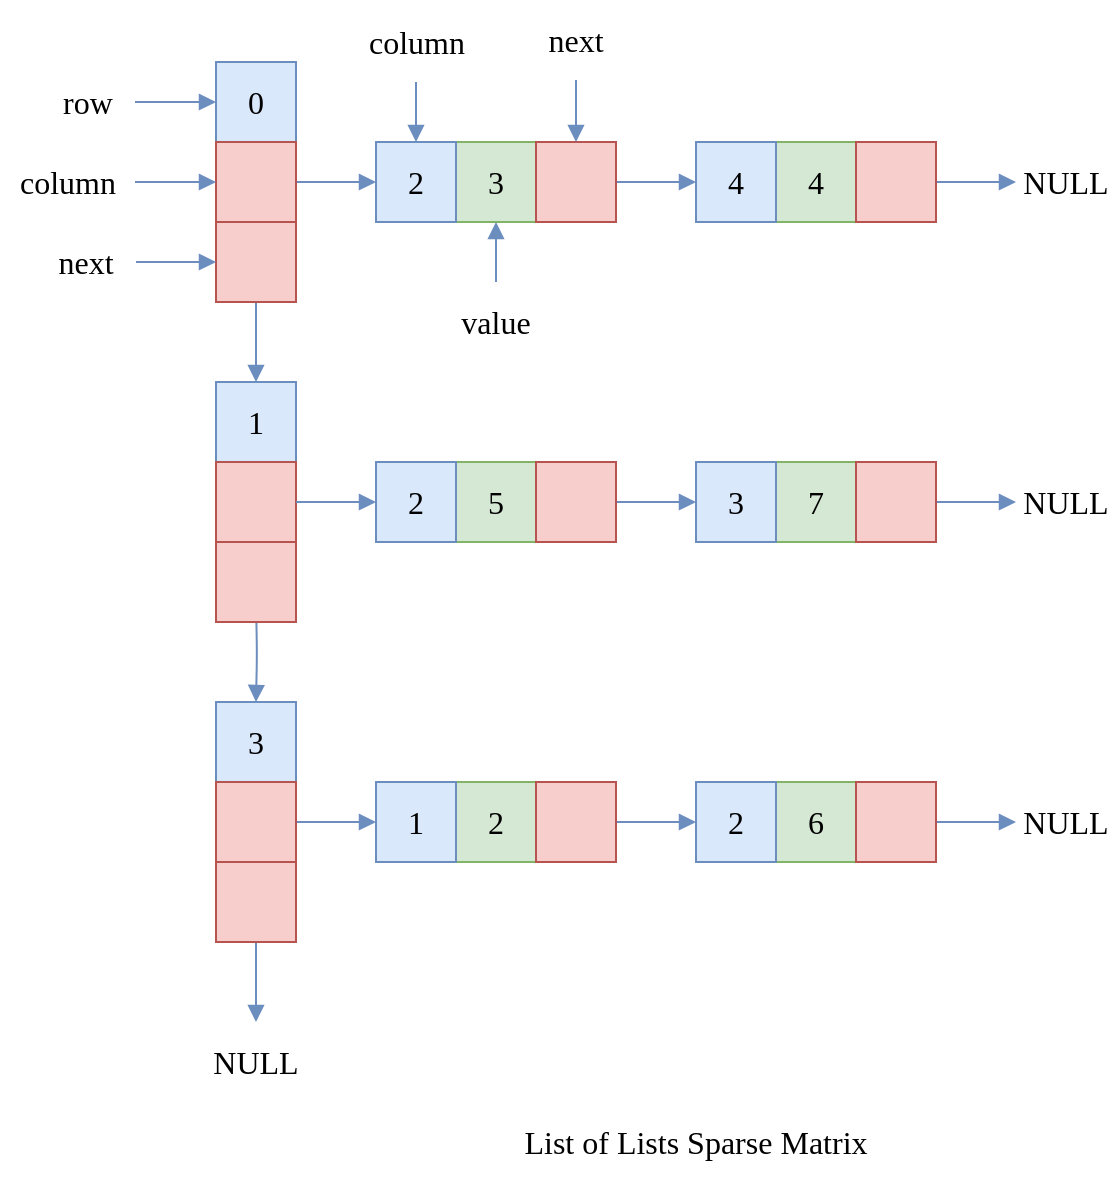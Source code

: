 <mxfile version="24.2.5" type="device">
  <diagram name="Page-1" id="G8ZvJWXJsHYqm7BaVf0D">
    <mxGraphModel dx="1420" dy="821" grid="1" gridSize="10" guides="1" tooltips="1" connect="1" arrows="1" fold="1" page="1" pageScale="1" pageWidth="850" pageHeight="1100" math="0" shadow="0">
      <root>
        <mxCell id="pUB8m92aT1Gspuc-Nzx4-0" />
        <mxCell id="pUB8m92aT1Gspuc-Nzx4-1" parent="pUB8m92aT1Gspuc-Nzx4-0" />
        <mxCell id="CJ7Yq6GX4A4KFnFIdWCx-33" value="0" style="rounded=0;whiteSpace=wrap;html=1;shadow=0;strokeColor=#6c8ebf;strokeWidth=1;fontFamily=Ubuntu;fontSize=16;fontStyle=0;fillColor=#dae8fc;" parent="pUB8m92aT1Gspuc-Nzx4-1" vertex="1">
          <mxGeometry x="120" y="360" width="40" height="40" as="geometry" />
        </mxCell>
        <mxCell id="CJ7Yq6GX4A4KFnFIdWCx-34" value="3" style="rounded=0;whiteSpace=wrap;html=1;shadow=0;strokeColor=#82b366;strokeWidth=1;fontFamily=Ubuntu;fontSize=16;fontStyle=0;fillColor=#d5e8d4;" parent="pUB8m92aT1Gspuc-Nzx4-1" vertex="1">
          <mxGeometry x="240" y="400" width="40" height="40" as="geometry" />
        </mxCell>
        <mxCell id="CJ7Yq6GX4A4KFnFIdWCx-42" value="1" style="rounded=0;whiteSpace=wrap;html=1;shadow=0;strokeColor=#6c8ebf;strokeWidth=1;fontFamily=Ubuntu;fontSize=16;fontStyle=0;fillColor=#dae8fc;" parent="pUB8m92aT1Gspuc-Nzx4-1" vertex="1">
          <mxGeometry x="120" y="520" width="40" height="40" as="geometry" />
        </mxCell>
        <mxCell id="CJ7Yq6GX4A4KFnFIdWCx-48" value="3" style="rounded=0;whiteSpace=wrap;html=1;shadow=0;strokeColor=#6c8ebf;strokeWidth=1;fontFamily=Ubuntu;fontSize=16;fontStyle=0;fillColor=#dae8fc;" parent="pUB8m92aT1Gspuc-Nzx4-1" vertex="1">
          <mxGeometry x="120" y="680" width="40" height="40" as="geometry" />
        </mxCell>
        <mxCell id="CJ7Yq6GX4A4KFnFIdWCx-49" value="2" style="rounded=0;whiteSpace=wrap;html=1;shadow=0;strokeColor=#82b366;strokeWidth=1;fontFamily=Ubuntu;fontSize=16;fontStyle=0;fillColor=#d5e8d4;" parent="pUB8m92aT1Gspuc-Nzx4-1" vertex="1">
          <mxGeometry x="240" y="720" width="40" height="40" as="geometry" />
        </mxCell>
        <mxCell id="jhIle7GFeXjiL3y6icWB-3" style="edgeStyle=orthogonalEdgeStyle;rounded=1;orthogonalLoop=1;jettySize=auto;html=1;shadow=0;strokeColor=#6c8ebf;strokeWidth=1;fontFamily=Ubuntu;fontSize=14;fontStyle=0;endArrow=block;endFill=1;fillColor=#dae8fc;" parent="pUB8m92aT1Gspuc-Nzx4-1" source="jhIle7GFeXjiL3y6icWB-0" target="CJ7Yq6GX4A4KFnFIdWCx-42" edge="1">
          <mxGeometry relative="1" as="geometry" />
        </mxCell>
        <mxCell id="jhIle7GFeXjiL3y6icWB-0" value="" style="rounded=0;whiteSpace=wrap;html=1;shadow=0;strokeColor=#b85450;strokeWidth=1;fontFamily=Ubuntu;fontSize=16;fontStyle=0;fillColor=#f8cecc;" parent="pUB8m92aT1Gspuc-Nzx4-1" vertex="1">
          <mxGeometry x="120" y="440" width="40" height="40" as="geometry" />
        </mxCell>
        <mxCell id="jhIle7GFeXjiL3y6icWB-4" style="edgeStyle=orthogonalEdgeStyle;rounded=1;orthogonalLoop=1;jettySize=auto;html=1;shadow=0;strokeColor=#6c8ebf;strokeWidth=1;fontFamily=Ubuntu;fontSize=14;fontStyle=0;endArrow=block;endFill=1;fillColor=#dae8fc;" parent="pUB8m92aT1Gspuc-Nzx4-1" target="CJ7Yq6GX4A4KFnFIdWCx-48" edge="1">
          <mxGeometry relative="1" as="geometry">
            <mxPoint x="140" y="630" as="sourcePoint" />
          </mxGeometry>
        </mxCell>
        <mxCell id="jhIle7GFeXjiL3y6icWB-1" value="" style="rounded=0;whiteSpace=wrap;html=1;shadow=0;strokeColor=#b85450;strokeWidth=1;fontFamily=Ubuntu;fontSize=16;fontStyle=0;fillColor=#f8cecc;" parent="pUB8m92aT1Gspuc-Nzx4-1" vertex="1">
          <mxGeometry x="120" y="600" width="40" height="40" as="geometry" />
        </mxCell>
        <mxCell id="jhIle7GFeXjiL3y6icWB-6" style="edgeStyle=orthogonalEdgeStyle;rounded=1;orthogonalLoop=1;jettySize=auto;html=1;shadow=0;strokeColor=#6c8ebf;strokeWidth=1;fontFamily=Ubuntu;fontSize=14;fontStyle=0;endArrow=block;endFill=1;fillColor=#dae8fc;" parent="pUB8m92aT1Gspuc-Nzx4-1" source="jhIle7GFeXjiL3y6icWB-2" target="jhIle7GFeXjiL3y6icWB-5" edge="1">
          <mxGeometry relative="1" as="geometry" />
        </mxCell>
        <mxCell id="jhIle7GFeXjiL3y6icWB-2" value="" style="rounded=0;whiteSpace=wrap;html=1;shadow=0;strokeColor=#b85450;strokeWidth=1;fontFamily=Ubuntu;fontSize=16;fontStyle=0;fillColor=#f8cecc;" parent="pUB8m92aT1Gspuc-Nzx4-1" vertex="1">
          <mxGeometry x="120" y="760" width="40" height="40" as="geometry" />
        </mxCell>
        <mxCell id="jhIle7GFeXjiL3y6icWB-5" value="NULL" style="text;html=1;align=center;verticalAlign=middle;whiteSpace=wrap;rounded=0;fontFamily=Ubuntu;fontSize=16;fontStyle=0;" parent="pUB8m92aT1Gspuc-Nzx4-1" vertex="1">
          <mxGeometry x="115" y="840" width="50" height="40" as="geometry" />
        </mxCell>
        <mxCell id="jhIle7GFeXjiL3y6icWB-7" value="2" style="rounded=0;whiteSpace=wrap;html=1;shadow=0;strokeColor=#6c8ebf;strokeWidth=1;fontFamily=Ubuntu;fontSize=16;fontStyle=0;fillColor=#dae8fc;" parent="pUB8m92aT1Gspuc-Nzx4-1" vertex="1">
          <mxGeometry x="200" y="400" width="40" height="40" as="geometry" />
        </mxCell>
        <mxCell id="jhIle7GFeXjiL3y6icWB-20" style="edgeStyle=orthogonalEdgeStyle;rounded=1;orthogonalLoop=1;jettySize=auto;html=1;entryX=0;entryY=0.5;entryDx=0;entryDy=0;shadow=0;strokeColor=#6c8ebf;strokeWidth=1;fontFamily=Ubuntu;fontSize=14;fontStyle=0;endArrow=block;endFill=1;fillColor=#dae8fc;" parent="pUB8m92aT1Gspuc-Nzx4-1" source="jhIle7GFeXjiL3y6icWB-8" target="jhIle7GFeXjiL3y6icWB-18" edge="1">
          <mxGeometry relative="1" as="geometry" />
        </mxCell>
        <mxCell id="jhIle7GFeXjiL3y6icWB-8" value="" style="rounded=0;whiteSpace=wrap;html=1;shadow=0;strokeColor=#b85450;strokeWidth=1;fontFamily=Ubuntu;fontSize=16;fontStyle=0;fillColor=#f8cecc;" parent="pUB8m92aT1Gspuc-Nzx4-1" vertex="1">
          <mxGeometry x="280" y="400" width="40" height="40" as="geometry" />
        </mxCell>
        <mxCell id="jhIle7GFeXjiL3y6icWB-11" style="edgeStyle=orthogonalEdgeStyle;rounded=1;orthogonalLoop=1;jettySize=auto;html=1;entryX=0;entryY=0.5;entryDx=0;entryDy=0;shadow=0;strokeColor=#6c8ebf;strokeWidth=1;fontFamily=Ubuntu;fontSize=14;fontStyle=0;endArrow=block;endFill=1;fillColor=#dae8fc;" parent="pUB8m92aT1Gspuc-Nzx4-1" source="jhIle7GFeXjiL3y6icWB-10" target="jhIle7GFeXjiL3y6icWB-7" edge="1">
          <mxGeometry relative="1" as="geometry" />
        </mxCell>
        <mxCell id="jhIle7GFeXjiL3y6icWB-10" value="" style="rounded=0;whiteSpace=wrap;html=1;shadow=0;strokeColor=#b85450;strokeWidth=1;fontFamily=Ubuntu;fontSize=16;fontStyle=0;fillColor=#f8cecc;" parent="pUB8m92aT1Gspuc-Nzx4-1" vertex="1">
          <mxGeometry x="120" y="400" width="40" height="40" as="geometry" />
        </mxCell>
        <mxCell id="jhIle7GFeXjiL3y6icWB-12" value="" style="rounded=0;whiteSpace=wrap;html=1;shadow=0;strokeColor=#b85450;strokeWidth=1;fontFamily=Ubuntu;fontSize=16;fontStyle=0;fillColor=#f8cecc;" parent="pUB8m92aT1Gspuc-Nzx4-1" vertex="1">
          <mxGeometry x="120" y="560" width="40" height="40" as="geometry" />
        </mxCell>
        <mxCell id="jhIle7GFeXjiL3y6icWB-13" value="5" style="rounded=0;whiteSpace=wrap;html=1;shadow=0;strokeColor=#82b366;strokeWidth=1;fontFamily=Ubuntu;fontSize=16;fontStyle=0;fillColor=#d5e8d4;" parent="pUB8m92aT1Gspuc-Nzx4-1" vertex="1">
          <mxGeometry x="240" y="560" width="40" height="40" as="geometry" />
        </mxCell>
        <mxCell id="jhIle7GFeXjiL3y6icWB-14" value="2" style="rounded=0;whiteSpace=wrap;html=1;shadow=0;strokeColor=#6c8ebf;strokeWidth=1;fontFamily=Ubuntu;fontSize=16;fontStyle=0;fillColor=#dae8fc;" parent="pUB8m92aT1Gspuc-Nzx4-1" vertex="1">
          <mxGeometry x="200" y="560" width="40" height="40" as="geometry" />
        </mxCell>
        <mxCell id="jhIle7GFeXjiL3y6icWB-28" style="edgeStyle=orthogonalEdgeStyle;rounded=1;orthogonalLoop=1;jettySize=auto;html=1;shadow=0;strokeColor=#6c8ebf;strokeWidth=1;fontFamily=Ubuntu;fontSize=14;fontStyle=0;endArrow=block;endFill=1;fillColor=#dae8fc;" parent="pUB8m92aT1Gspuc-Nzx4-1" source="jhIle7GFeXjiL3y6icWB-15" target="jhIle7GFeXjiL3y6icWB-24" edge="1">
          <mxGeometry relative="1" as="geometry" />
        </mxCell>
        <mxCell id="jhIle7GFeXjiL3y6icWB-15" value="" style="rounded=0;whiteSpace=wrap;html=1;shadow=0;strokeColor=#b85450;strokeWidth=1;fontFamily=Ubuntu;fontSize=16;fontStyle=0;fillColor=#f8cecc;" parent="pUB8m92aT1Gspuc-Nzx4-1" vertex="1">
          <mxGeometry x="280" y="560" width="40" height="40" as="geometry" />
        </mxCell>
        <mxCell id="jhIle7GFeXjiL3y6icWB-16" style="edgeStyle=orthogonalEdgeStyle;rounded=1;orthogonalLoop=1;jettySize=auto;html=1;entryX=0;entryY=0.5;entryDx=0;entryDy=0;shadow=0;strokeColor=#6c8ebf;strokeWidth=1;fontFamily=Ubuntu;fontSize=14;fontStyle=0;endArrow=block;endFill=1;fillColor=#dae8fc;" parent="pUB8m92aT1Gspuc-Nzx4-1" source="jhIle7GFeXjiL3y6icWB-12" target="jhIle7GFeXjiL3y6icWB-14" edge="1">
          <mxGeometry relative="1" as="geometry">
            <mxPoint x="160" y="580" as="sourcePoint" />
          </mxGeometry>
        </mxCell>
        <mxCell id="jhIle7GFeXjiL3y6icWB-17" value="4" style="rounded=0;whiteSpace=wrap;html=1;shadow=0;strokeColor=#82b366;strokeWidth=1;fontFamily=Ubuntu;fontSize=16;fontStyle=0;fillColor=#d5e8d4;" parent="pUB8m92aT1Gspuc-Nzx4-1" vertex="1">
          <mxGeometry x="400" y="400" width="40" height="40" as="geometry" />
        </mxCell>
        <mxCell id="jhIle7GFeXjiL3y6icWB-18" value="4" style="rounded=0;whiteSpace=wrap;html=1;shadow=0;strokeColor=#6c8ebf;strokeWidth=1;fontFamily=Ubuntu;fontSize=16;fontStyle=0;fillColor=#dae8fc;" parent="pUB8m92aT1Gspuc-Nzx4-1" vertex="1">
          <mxGeometry x="360" y="400" width="40" height="40" as="geometry" />
        </mxCell>
        <mxCell id="jhIle7GFeXjiL3y6icWB-22" style="edgeStyle=orthogonalEdgeStyle;rounded=1;orthogonalLoop=1;jettySize=auto;html=1;shadow=0;strokeColor=#6c8ebf;strokeWidth=1;fontFamily=Ubuntu;fontSize=14;fontStyle=0;endArrow=block;endFill=1;fillColor=#dae8fc;" parent="pUB8m92aT1Gspuc-Nzx4-1" source="jhIle7GFeXjiL3y6icWB-19" target="jhIle7GFeXjiL3y6icWB-21" edge="1">
          <mxGeometry relative="1" as="geometry" />
        </mxCell>
        <mxCell id="jhIle7GFeXjiL3y6icWB-19" value="" style="rounded=0;whiteSpace=wrap;html=1;shadow=0;strokeColor=#b85450;strokeWidth=1;fontFamily=Ubuntu;fontSize=16;fontStyle=0;fillColor=#f8cecc;" parent="pUB8m92aT1Gspuc-Nzx4-1" vertex="1">
          <mxGeometry x="440" y="400" width="40" height="40" as="geometry" />
        </mxCell>
        <mxCell id="jhIle7GFeXjiL3y6icWB-21" value="NULL" style="text;html=1;align=center;verticalAlign=middle;whiteSpace=wrap;rounded=0;fontFamily=Ubuntu;fontSize=16;fontStyle=0;" parent="pUB8m92aT1Gspuc-Nzx4-1" vertex="1">
          <mxGeometry x="520" y="400" width="50" height="40" as="geometry" />
        </mxCell>
        <mxCell id="jhIle7GFeXjiL3y6icWB-23" value="7" style="rounded=0;whiteSpace=wrap;html=1;shadow=0;strokeColor=#82b366;strokeWidth=1;fontFamily=Ubuntu;fontSize=16;fontStyle=0;fillColor=#d5e8d4;" parent="pUB8m92aT1Gspuc-Nzx4-1" vertex="1">
          <mxGeometry x="400" y="560" width="40" height="40" as="geometry" />
        </mxCell>
        <mxCell id="jhIle7GFeXjiL3y6icWB-24" value="3" style="rounded=0;whiteSpace=wrap;html=1;shadow=0;strokeColor=#6c8ebf;strokeWidth=1;fontFamily=Ubuntu;fontSize=16;fontStyle=0;fillColor=#dae8fc;" parent="pUB8m92aT1Gspuc-Nzx4-1" vertex="1">
          <mxGeometry x="360" y="560" width="40" height="40" as="geometry" />
        </mxCell>
        <mxCell id="jhIle7GFeXjiL3y6icWB-27" style="edgeStyle=orthogonalEdgeStyle;rounded=1;orthogonalLoop=1;jettySize=auto;html=1;entryX=0;entryY=0.5;entryDx=0;entryDy=0;shadow=0;strokeColor=#6c8ebf;strokeWidth=1;fontFamily=Ubuntu;fontSize=14;fontStyle=0;endArrow=block;endFill=1;fillColor=#dae8fc;" parent="pUB8m92aT1Gspuc-Nzx4-1" source="jhIle7GFeXjiL3y6icWB-25" target="jhIle7GFeXjiL3y6icWB-26" edge="1">
          <mxGeometry relative="1" as="geometry" />
        </mxCell>
        <mxCell id="jhIle7GFeXjiL3y6icWB-25" value="" style="rounded=0;whiteSpace=wrap;html=1;shadow=0;strokeColor=#b85450;strokeWidth=1;fontFamily=Ubuntu;fontSize=16;fontStyle=0;fillColor=#f8cecc;" parent="pUB8m92aT1Gspuc-Nzx4-1" vertex="1">
          <mxGeometry x="440" y="560" width="40" height="40" as="geometry" />
        </mxCell>
        <mxCell id="jhIle7GFeXjiL3y6icWB-26" value="NULL" style="text;html=1;align=center;verticalAlign=middle;whiteSpace=wrap;rounded=0;fontFamily=Ubuntu;fontSize=16;fontStyle=0;" parent="pUB8m92aT1Gspuc-Nzx4-1" vertex="1">
          <mxGeometry x="520" y="560" width="50" height="40" as="geometry" />
        </mxCell>
        <mxCell id="jhIle7GFeXjiL3y6icWB-29" value="1" style="rounded=0;whiteSpace=wrap;html=1;shadow=0;strokeColor=#6c8ebf;strokeWidth=1;fontFamily=Ubuntu;fontSize=16;fontStyle=0;fillColor=#dae8fc;" parent="pUB8m92aT1Gspuc-Nzx4-1" vertex="1">
          <mxGeometry x="200" y="720" width="40" height="40" as="geometry" />
        </mxCell>
        <mxCell id="jhIle7GFeXjiL3y6icWB-38" style="edgeStyle=orthogonalEdgeStyle;rounded=1;orthogonalLoop=1;jettySize=auto;html=1;entryX=0;entryY=0.5;entryDx=0;entryDy=0;shadow=0;strokeColor=#6c8ebf;strokeWidth=1;fontFamily=Ubuntu;fontSize=14;fontStyle=0;endArrow=block;endFill=1;fillColor=#dae8fc;" parent="pUB8m92aT1Gspuc-Nzx4-1" source="jhIle7GFeXjiL3y6icWB-30" target="jhIle7GFeXjiL3y6icWB-34" edge="1">
          <mxGeometry relative="1" as="geometry" />
        </mxCell>
        <mxCell id="jhIle7GFeXjiL3y6icWB-30" value="" style="rounded=0;whiteSpace=wrap;html=1;shadow=0;strokeColor=#b85450;strokeWidth=1;fontFamily=Ubuntu;fontSize=16;fontStyle=0;fillColor=#f8cecc;" parent="pUB8m92aT1Gspuc-Nzx4-1" vertex="1">
          <mxGeometry x="280" y="720" width="40" height="40" as="geometry" />
        </mxCell>
        <mxCell id="jhIle7GFeXjiL3y6icWB-32" style="edgeStyle=orthogonalEdgeStyle;rounded=1;orthogonalLoop=1;jettySize=auto;html=1;entryX=0;entryY=0.5;entryDx=0;entryDy=0;shadow=0;strokeColor=#6c8ebf;strokeWidth=1;fontFamily=Ubuntu;fontSize=14;fontStyle=0;endArrow=block;endFill=1;fillColor=#dae8fc;" parent="pUB8m92aT1Gspuc-Nzx4-1" source="jhIle7GFeXjiL3y6icWB-31" target="jhIle7GFeXjiL3y6icWB-29" edge="1">
          <mxGeometry relative="1" as="geometry" />
        </mxCell>
        <mxCell id="jhIle7GFeXjiL3y6icWB-31" value="" style="rounded=0;whiteSpace=wrap;html=1;shadow=0;strokeColor=#b85450;strokeWidth=1;fontFamily=Ubuntu;fontSize=16;fontStyle=0;fillColor=#f8cecc;" parent="pUB8m92aT1Gspuc-Nzx4-1" vertex="1">
          <mxGeometry x="120" y="720" width="40" height="40" as="geometry" />
        </mxCell>
        <mxCell id="jhIle7GFeXjiL3y6icWB-33" value="6" style="rounded=0;whiteSpace=wrap;html=1;shadow=0;strokeColor=#82b366;strokeWidth=1;fontFamily=Ubuntu;fontSize=16;fontStyle=0;fillColor=#d5e8d4;" parent="pUB8m92aT1Gspuc-Nzx4-1" vertex="1">
          <mxGeometry x="400" y="720" width="40" height="40" as="geometry" />
        </mxCell>
        <mxCell id="jhIle7GFeXjiL3y6icWB-34" value="2" style="rounded=0;whiteSpace=wrap;html=1;shadow=0;strokeColor=#6c8ebf;strokeWidth=1;fontFamily=Ubuntu;fontSize=16;fontStyle=0;fillColor=#dae8fc;" parent="pUB8m92aT1Gspuc-Nzx4-1" vertex="1">
          <mxGeometry x="360" y="720" width="40" height="40" as="geometry" />
        </mxCell>
        <mxCell id="jhIle7GFeXjiL3y6icWB-37" style="edgeStyle=orthogonalEdgeStyle;rounded=1;orthogonalLoop=1;jettySize=auto;html=1;entryX=0;entryY=0.5;entryDx=0;entryDy=0;shadow=0;strokeColor=#6c8ebf;strokeWidth=1;fontFamily=Ubuntu;fontSize=14;fontStyle=0;endArrow=block;endFill=1;fillColor=#dae8fc;" parent="pUB8m92aT1Gspuc-Nzx4-1" source="jhIle7GFeXjiL3y6icWB-35" target="jhIle7GFeXjiL3y6icWB-36" edge="1">
          <mxGeometry relative="1" as="geometry" />
        </mxCell>
        <mxCell id="jhIle7GFeXjiL3y6icWB-35" value="" style="rounded=0;whiteSpace=wrap;html=1;shadow=0;strokeColor=#b85450;strokeWidth=1;fontFamily=Ubuntu;fontSize=16;fontStyle=0;fillColor=#f8cecc;" parent="pUB8m92aT1Gspuc-Nzx4-1" vertex="1">
          <mxGeometry x="440" y="720" width="40" height="40" as="geometry" />
        </mxCell>
        <mxCell id="jhIle7GFeXjiL3y6icWB-36" value="NULL" style="text;html=1;align=center;verticalAlign=middle;whiteSpace=wrap;rounded=0;fontFamily=Ubuntu;fontSize=16;fontStyle=0;" parent="pUB8m92aT1Gspuc-Nzx4-1" vertex="1">
          <mxGeometry x="520" y="720" width="50" height="40" as="geometry" />
        </mxCell>
        <mxCell id="jhIle7GFeXjiL3y6icWB-39" value="List of Lists Sparse Matrix" style="text;html=1;align=center;verticalAlign=middle;whiteSpace=wrap;rounded=0;fontFamily=Ubuntu;fontSize=16;fontStyle=0;" parent="pUB8m92aT1Gspuc-Nzx4-1" vertex="1">
          <mxGeometry x="240" y="880" width="240" height="40" as="geometry" />
        </mxCell>
        <mxCell id="jhIle7GFeXjiL3y6icWB-45" style="edgeStyle=orthogonalEdgeStyle;rounded=1;orthogonalLoop=1;jettySize=auto;html=1;entryX=0.5;entryY=0;entryDx=0;entryDy=0;shadow=0;strokeColor=#6c8ebf;strokeWidth=1;fontFamily=Ubuntu;fontSize=14;fontStyle=0;endArrow=block;endFill=1;fillColor=#dae8fc;" parent="pUB8m92aT1Gspuc-Nzx4-1" source="jhIle7GFeXjiL3y6icWB-40" target="jhIle7GFeXjiL3y6icWB-7" edge="1">
          <mxGeometry relative="1" as="geometry" />
        </mxCell>
        <mxCell id="jhIle7GFeXjiL3y6icWB-40" value="column" style="text;html=1;align=center;verticalAlign=middle;whiteSpace=wrap;rounded=0;fontFamily=Ubuntu;fontSize=16;fontStyle=0;" parent="pUB8m92aT1Gspuc-Nzx4-1" vertex="1">
          <mxGeometry x="187.5" y="330" width="65" height="40" as="geometry" />
        </mxCell>
        <mxCell id="jhIle7GFeXjiL3y6icWB-43" style="edgeStyle=orthogonalEdgeStyle;rounded=1;orthogonalLoop=1;jettySize=auto;html=1;shadow=0;strokeColor=#6c8ebf;strokeWidth=1;fontFamily=Ubuntu;fontSize=14;fontStyle=0;endArrow=block;endFill=1;fillColor=#dae8fc;" parent="pUB8m92aT1Gspuc-Nzx4-1" source="jhIle7GFeXjiL3y6icWB-41" target="CJ7Yq6GX4A4KFnFIdWCx-34" edge="1">
          <mxGeometry relative="1" as="geometry" />
        </mxCell>
        <mxCell id="jhIle7GFeXjiL3y6icWB-41" value="value" style="text;html=1;align=center;verticalAlign=middle;whiteSpace=wrap;rounded=0;fontFamily=Ubuntu;fontSize=16;fontStyle=0;" parent="pUB8m92aT1Gspuc-Nzx4-1" vertex="1">
          <mxGeometry x="225" y="470" width="70" height="40" as="geometry" />
        </mxCell>
        <mxCell id="jhIle7GFeXjiL3y6icWB-44" style="edgeStyle=orthogonalEdgeStyle;rounded=1;orthogonalLoop=1;jettySize=auto;html=1;entryX=0.5;entryY=0;entryDx=0;entryDy=0;shadow=0;strokeColor=#6c8ebf;strokeWidth=1;fontFamily=Ubuntu;fontSize=14;fontStyle=0;endArrow=block;endFill=1;fillColor=#dae8fc;" parent="pUB8m92aT1Gspuc-Nzx4-1" source="jhIle7GFeXjiL3y6icWB-42" target="jhIle7GFeXjiL3y6icWB-8" edge="1">
          <mxGeometry relative="1" as="geometry" />
        </mxCell>
        <mxCell id="jhIle7GFeXjiL3y6icWB-42" value="next" style="text;html=1;align=center;verticalAlign=middle;whiteSpace=wrap;rounded=0;fontFamily=Ubuntu;fontSize=16;fontStyle=0;" parent="pUB8m92aT1Gspuc-Nzx4-1" vertex="1">
          <mxGeometry x="275" y="329" width="50" height="40" as="geometry" />
        </mxCell>
        <mxCell id="jhIle7GFeXjiL3y6icWB-47" style="edgeStyle=orthogonalEdgeStyle;rounded=1;orthogonalLoop=1;jettySize=auto;html=1;shadow=0;strokeColor=#6c8ebf;strokeWidth=1;fontFamily=Ubuntu;fontSize=14;fontStyle=0;endArrow=block;endFill=1;fillColor=#dae8fc;" parent="pUB8m92aT1Gspuc-Nzx4-1" source="jhIle7GFeXjiL3y6icWB-46" target="CJ7Yq6GX4A4KFnFIdWCx-33" edge="1">
          <mxGeometry relative="1" as="geometry" />
        </mxCell>
        <mxCell id="jhIle7GFeXjiL3y6icWB-46" value="row" style="text;html=1;align=center;verticalAlign=middle;whiteSpace=wrap;rounded=0;fontFamily=Ubuntu;fontSize=16;fontStyle=0;" parent="pUB8m92aT1Gspuc-Nzx4-1" vertex="1">
          <mxGeometry x="32" y="360" width="47.5" height="40" as="geometry" />
        </mxCell>
        <mxCell id="jhIle7GFeXjiL3y6icWB-49" style="edgeStyle=orthogonalEdgeStyle;rounded=1;orthogonalLoop=1;jettySize=auto;html=1;entryX=0;entryY=0.5;entryDx=0;entryDy=0;shadow=0;strokeColor=#6c8ebf;strokeWidth=1;fontFamily=Ubuntu;fontSize=14;fontStyle=0;endArrow=block;endFill=1;fillColor=#dae8fc;" parent="pUB8m92aT1Gspuc-Nzx4-1" source="jhIle7GFeXjiL3y6icWB-48" target="jhIle7GFeXjiL3y6icWB-0" edge="1">
          <mxGeometry relative="1" as="geometry" />
        </mxCell>
        <mxCell id="jhIle7GFeXjiL3y6icWB-48" value="next" style="text;html=1;align=center;verticalAlign=middle;whiteSpace=wrap;rounded=0;fontFamily=Ubuntu;fontSize=16;fontStyle=0;" parent="pUB8m92aT1Gspuc-Nzx4-1" vertex="1">
          <mxGeometry x="30" y="440" width="50" height="40" as="geometry" />
        </mxCell>
        <mxCell id="jhIle7GFeXjiL3y6icWB-51" style="edgeStyle=orthogonalEdgeStyle;rounded=1;orthogonalLoop=1;jettySize=auto;html=1;shadow=0;strokeColor=#6c8ebf;strokeWidth=1;fontFamily=Ubuntu;fontSize=14;fontStyle=0;endArrow=block;endFill=1;fillColor=#dae8fc;" parent="pUB8m92aT1Gspuc-Nzx4-1" source="jhIle7GFeXjiL3y6icWB-50" target="jhIle7GFeXjiL3y6icWB-10" edge="1">
          <mxGeometry relative="1" as="geometry" />
        </mxCell>
        <mxCell id="jhIle7GFeXjiL3y6icWB-50" value="column" style="text;html=1;align=center;verticalAlign=middle;whiteSpace=wrap;rounded=0;fontFamily=Ubuntu;fontSize=16;fontStyle=0;" parent="pUB8m92aT1Gspuc-Nzx4-1" vertex="1">
          <mxGeometry x="12" y="400" width="67.5" height="40" as="geometry" />
        </mxCell>
      </root>
    </mxGraphModel>
  </diagram>
</mxfile>
